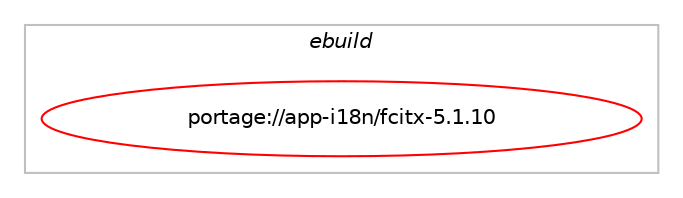 digraph prolog {

# *************
# Graph options
# *************

newrank=true;
concentrate=true;
compound=true;
graph [rankdir=LR,fontname=Helvetica,fontsize=10,ranksep=1.5];#, ranksep=2.5, nodesep=0.2];
edge  [arrowhead=vee];
node  [fontname=Helvetica,fontsize=10];

# **********
# The ebuild
# **********

subgraph cluster_leftcol {
color=gray;
label=<<i>ebuild</i>>;
id [label="portage://app-i18n/fcitx-5.1.10", color=red, width=4, href="../app-i18n/fcitx-5.1.10.svg"];
}

# ****************
# The dependencies
# ****************

subgraph cluster_midcol {
color=gray;
label=<<i>dependencies</i>>;
subgraph cluster_compile {
fillcolor="#eeeeee";
style=filled;
label=<<i>compile</i>>;
# *** BEGIN UNKNOWN DEPENDENCY TYPE (TODO) ***
# id -> equal(use_conditional_group(negative,systemd,portage://app-i18n/fcitx-5.1.10,[package_dependency(portage://app-i18n/fcitx-5.1.10,install,no,dev-libs,libuv,none,[,,],[],[]),package_dependency(portage://app-i18n/fcitx-5.1.10,install,no,sys-apps,dbus,none,[,,],[],[])]))
# *** END UNKNOWN DEPENDENCY TYPE (TODO) ***

# *** BEGIN UNKNOWN DEPENDENCY TYPE (TODO) ***
# id -> equal(use_conditional_group(positive,X,portage://app-i18n/fcitx-5.1.10,[package_dependency(portage://app-i18n/fcitx-5.1.10,install,no,dev-libs,glib,none,[,,],[slot(2)],[]),package_dependency(portage://app-i18n/fcitx-5.1.10,install,no,x11-libs,xcb-imdkit,greaterequal,[1.0.3,,,1.0.3],[slot(5)],[]),package_dependency(portage://app-i18n/fcitx-5.1.10,install,no,x11-libs,libX11,none,[,,],[],[]),package_dependency(portage://app-i18n/fcitx-5.1.10,install,no,x11-libs,libxkbfile,none,[,,],[],[]),package_dependency(portage://app-i18n/fcitx-5.1.10,install,no,x11-libs,xcb-util,none,[,,],[],[]),package_dependency(portage://app-i18n/fcitx-5.1.10,install,no,x11-libs,xcb-util-keysyms,none,[,,],[],[]),package_dependency(portage://app-i18n/fcitx-5.1.10,install,no,x11-libs,xcb-util-wm,none,[,,],[],[])]))
# *** END UNKNOWN DEPENDENCY TYPE (TODO) ***

# *** BEGIN UNKNOWN DEPENDENCY TYPE (TODO) ***
# id -> equal(use_conditional_group(positive,doc,portage://app-i18n/fcitx-5.1.10,[package_dependency(portage://app-i18n/fcitx-5.1.10,install,no,app-text,doxygen,none,[,,],[],[]),package_dependency(portage://app-i18n/fcitx-5.1.10,install,no,dev-texlive,texlive-fontutils,none,[,,],[],[])]))
# *** END UNKNOWN DEPENDENCY TYPE (TODO) ***

# *** BEGIN UNKNOWN DEPENDENCY TYPE (TODO) ***
# id -> equal(use_conditional_group(positive,emoji,portage://app-i18n/fcitx-5.1.10,[package_dependency(portage://app-i18n/fcitx-5.1.10,install,no,sys-libs,zlib,none,[,,],[],[])]))
# *** END UNKNOWN DEPENDENCY TYPE (TODO) ***

# *** BEGIN UNKNOWN DEPENDENCY TYPE (TODO) ***
# id -> equal(use_conditional_group(positive,enchant,portage://app-i18n/fcitx-5.1.10,[package_dependency(portage://app-i18n/fcitx-5.1.10,install,no,app-text,enchant,none,[,,],[slot(2)],[])]))
# *** END UNKNOWN DEPENDENCY TYPE (TODO) ***

# *** BEGIN UNKNOWN DEPENDENCY TYPE (TODO) ***
# id -> equal(use_conditional_group(positive,keyboard,portage://app-i18n/fcitx-5.1.10,[package_dependency(portage://app-i18n/fcitx-5.1.10,install,no,app-text,iso-codes,none,[,,],[],[]),package_dependency(portage://app-i18n/fcitx-5.1.10,install,no,dev-libs,expat,none,[,,],[],[]),package_dependency(portage://app-i18n/fcitx-5.1.10,install,no,dev-libs,json-c,none,[,,],any_same_slot,[]),package_dependency(portage://app-i18n/fcitx-5.1.10,install,no,x11-misc,xkeyboard-config,none,[,,],[],[]),package_dependency(portage://app-i18n/fcitx-5.1.10,install,no,x11-libs,libxkbcommon,none,[,,],[],[use(optenable(X),none),use(optenable(wayland),none)])]))
# *** END UNKNOWN DEPENDENCY TYPE (TODO) ***

# *** BEGIN UNKNOWN DEPENDENCY TYPE (TODO) ***
# id -> equal(use_conditional_group(positive,systemd,portage://app-i18n/fcitx-5.1.10,[package_dependency(portage://app-i18n/fcitx-5.1.10,install,no,sys-apps,systemd,none,[,,],[],[])]))
# *** END UNKNOWN DEPENDENCY TYPE (TODO) ***

# *** BEGIN UNKNOWN DEPENDENCY TYPE (TODO) ***
# id -> equal(use_conditional_group(positive,wayland,portage://app-i18n/fcitx-5.1.10,[package_dependency(portage://app-i18n/fcitx-5.1.10,install,no,dev-libs,glib,none,[,,],[slot(2)],[]),package_dependency(portage://app-i18n/fcitx-5.1.10,install,no,dev-libs,wayland,none,[,,],[],[]),package_dependency(portage://app-i18n/fcitx-5.1.10,install,no,dev-libs,wayland-protocols,none,[,,],[],[]),package_dependency(portage://app-i18n/fcitx-5.1.10,install,no,dev-util,wayland-scanner,none,[,,],[],[])]))
# *** END UNKNOWN DEPENDENCY TYPE (TODO) ***

# *** BEGIN UNKNOWN DEPENDENCY TYPE (TODO) ***
# id -> equal(package_dependency(portage://app-i18n/fcitx-5.1.10,install,no,dev-libs,libfmt,none,[,,],[],[]))
# *** END UNKNOWN DEPENDENCY TYPE (TODO) ***

# *** BEGIN UNKNOWN DEPENDENCY TYPE (TODO) ***
# id -> equal(package_dependency(portage://app-i18n/fcitx-5.1.10,install,no,sys-devel,gettext,none,[,,],[],[]))
# *** END UNKNOWN DEPENDENCY TYPE (TODO) ***

# *** BEGIN UNKNOWN DEPENDENCY TYPE (TODO) ***
# id -> equal(package_dependency(portage://app-i18n/fcitx-5.1.10,install,no,virtual,libintl,none,[,,],[],[]))
# *** END UNKNOWN DEPENDENCY TYPE (TODO) ***

# *** BEGIN UNKNOWN DEPENDENCY TYPE (TODO) ***
# id -> equal(package_dependency(portage://app-i18n/fcitx-5.1.10,install,no,x11-libs,cairo,none,[,,],[],[use(optenable(X),none)]))
# *** END UNKNOWN DEPENDENCY TYPE (TODO) ***

# *** BEGIN UNKNOWN DEPENDENCY TYPE (TODO) ***
# id -> equal(package_dependency(portage://app-i18n/fcitx-5.1.10,install,no,x11-libs,gdk-pixbuf,none,[,,],[slot(2)],[]))
# *** END UNKNOWN DEPENDENCY TYPE (TODO) ***

# *** BEGIN UNKNOWN DEPENDENCY TYPE (TODO) ***
# id -> equal(package_dependency(portage://app-i18n/fcitx-5.1.10,install,no,x11-libs,pango,none,[,,],[],[use(optenable(X),none)]))
# *** END UNKNOWN DEPENDENCY TYPE (TODO) ***

# *** BEGIN UNKNOWN DEPENDENCY TYPE (TODO) ***
# id -> equal(package_dependency(portage://app-i18n/fcitx-5.1.10,install,weak,app-i18n,fcitx,none,[,,],[slot(4)],[]))
# *** END UNKNOWN DEPENDENCY TYPE (TODO) ***

}
subgraph cluster_compileandrun {
fillcolor="#eeeeee";
style=filled;
label=<<i>compile and run</i>>;
}
subgraph cluster_run {
fillcolor="#eeeeee";
style=filled;
label=<<i>run</i>>;
# *** BEGIN UNKNOWN DEPENDENCY TYPE (TODO) ***
# id -> equal(use_conditional_group(negative,systemd,portage://app-i18n/fcitx-5.1.10,[package_dependency(portage://app-i18n/fcitx-5.1.10,run,no,dev-libs,libuv,none,[,,],[],[]),package_dependency(portage://app-i18n/fcitx-5.1.10,run,no,sys-apps,dbus,none,[,,],[],[])]))
# *** END UNKNOWN DEPENDENCY TYPE (TODO) ***

# *** BEGIN UNKNOWN DEPENDENCY TYPE (TODO) ***
# id -> equal(use_conditional_group(positive,X,portage://app-i18n/fcitx-5.1.10,[package_dependency(portage://app-i18n/fcitx-5.1.10,run,no,dev-libs,glib,none,[,,],[slot(2)],[]),package_dependency(portage://app-i18n/fcitx-5.1.10,run,no,x11-libs,xcb-imdkit,greaterequal,[1.0.3,,,1.0.3],[slot(5)],[]),package_dependency(portage://app-i18n/fcitx-5.1.10,run,no,x11-libs,libX11,none,[,,],[],[]),package_dependency(portage://app-i18n/fcitx-5.1.10,run,no,x11-libs,libxkbfile,none,[,,],[],[]),package_dependency(portage://app-i18n/fcitx-5.1.10,run,no,x11-libs,xcb-util,none,[,,],[],[]),package_dependency(portage://app-i18n/fcitx-5.1.10,run,no,x11-libs,xcb-util-keysyms,none,[,,],[],[]),package_dependency(portage://app-i18n/fcitx-5.1.10,run,no,x11-libs,xcb-util-wm,none,[,,],[],[])]))
# *** END UNKNOWN DEPENDENCY TYPE (TODO) ***

# *** BEGIN UNKNOWN DEPENDENCY TYPE (TODO) ***
# id -> equal(use_conditional_group(positive,doc,portage://app-i18n/fcitx-5.1.10,[package_dependency(portage://app-i18n/fcitx-5.1.10,run,no,app-text,doxygen,none,[,,],[],[]),package_dependency(portage://app-i18n/fcitx-5.1.10,run,no,dev-texlive,texlive-fontutils,none,[,,],[],[])]))
# *** END UNKNOWN DEPENDENCY TYPE (TODO) ***

# *** BEGIN UNKNOWN DEPENDENCY TYPE (TODO) ***
# id -> equal(use_conditional_group(positive,emoji,portage://app-i18n/fcitx-5.1.10,[package_dependency(portage://app-i18n/fcitx-5.1.10,run,no,sys-libs,zlib,none,[,,],[],[])]))
# *** END UNKNOWN DEPENDENCY TYPE (TODO) ***

# *** BEGIN UNKNOWN DEPENDENCY TYPE (TODO) ***
# id -> equal(use_conditional_group(positive,enchant,portage://app-i18n/fcitx-5.1.10,[package_dependency(portage://app-i18n/fcitx-5.1.10,run,no,app-text,enchant,none,[,,],[slot(2)],[])]))
# *** END UNKNOWN DEPENDENCY TYPE (TODO) ***

# *** BEGIN UNKNOWN DEPENDENCY TYPE (TODO) ***
# id -> equal(use_conditional_group(positive,keyboard,portage://app-i18n/fcitx-5.1.10,[package_dependency(portage://app-i18n/fcitx-5.1.10,run,no,app-text,iso-codes,none,[,,],[],[]),package_dependency(portage://app-i18n/fcitx-5.1.10,run,no,dev-libs,expat,none,[,,],[],[]),package_dependency(portage://app-i18n/fcitx-5.1.10,run,no,dev-libs,json-c,none,[,,],any_same_slot,[]),package_dependency(portage://app-i18n/fcitx-5.1.10,run,no,x11-misc,xkeyboard-config,none,[,,],[],[]),package_dependency(portage://app-i18n/fcitx-5.1.10,run,no,x11-libs,libxkbcommon,none,[,,],[],[use(optenable(X),none),use(optenable(wayland),none)])]))
# *** END UNKNOWN DEPENDENCY TYPE (TODO) ***

# *** BEGIN UNKNOWN DEPENDENCY TYPE (TODO) ***
# id -> equal(use_conditional_group(positive,systemd,portage://app-i18n/fcitx-5.1.10,[package_dependency(portage://app-i18n/fcitx-5.1.10,run,no,sys-apps,systemd,none,[,,],[],[])]))
# *** END UNKNOWN DEPENDENCY TYPE (TODO) ***

# *** BEGIN UNKNOWN DEPENDENCY TYPE (TODO) ***
# id -> equal(use_conditional_group(positive,wayland,portage://app-i18n/fcitx-5.1.10,[package_dependency(portage://app-i18n/fcitx-5.1.10,run,no,dev-libs,glib,none,[,,],[slot(2)],[]),package_dependency(portage://app-i18n/fcitx-5.1.10,run,no,dev-libs,wayland,none,[,,],[],[]),package_dependency(portage://app-i18n/fcitx-5.1.10,run,no,dev-libs,wayland-protocols,none,[,,],[],[]),package_dependency(portage://app-i18n/fcitx-5.1.10,run,no,dev-util,wayland-scanner,none,[,,],[],[])]))
# *** END UNKNOWN DEPENDENCY TYPE (TODO) ***

# *** BEGIN UNKNOWN DEPENDENCY TYPE (TODO) ***
# id -> equal(package_dependency(portage://app-i18n/fcitx-5.1.10,run,no,dev-libs,libfmt,none,[,,],[],[]))
# *** END UNKNOWN DEPENDENCY TYPE (TODO) ***

# *** BEGIN UNKNOWN DEPENDENCY TYPE (TODO) ***
# id -> equal(package_dependency(portage://app-i18n/fcitx-5.1.10,run,no,sys-devel,gettext,none,[,,],[],[]))
# *** END UNKNOWN DEPENDENCY TYPE (TODO) ***

# *** BEGIN UNKNOWN DEPENDENCY TYPE (TODO) ***
# id -> equal(package_dependency(portage://app-i18n/fcitx-5.1.10,run,no,virtual,libintl,none,[,,],[],[]))
# *** END UNKNOWN DEPENDENCY TYPE (TODO) ***

# *** BEGIN UNKNOWN DEPENDENCY TYPE (TODO) ***
# id -> equal(package_dependency(portage://app-i18n/fcitx-5.1.10,run,no,x11-libs,cairo,none,[,,],[],[use(optenable(X),none)]))
# *** END UNKNOWN DEPENDENCY TYPE (TODO) ***

# *** BEGIN UNKNOWN DEPENDENCY TYPE (TODO) ***
# id -> equal(package_dependency(portage://app-i18n/fcitx-5.1.10,run,no,x11-libs,gdk-pixbuf,none,[,,],[slot(2)],[]))
# *** END UNKNOWN DEPENDENCY TYPE (TODO) ***

# *** BEGIN UNKNOWN DEPENDENCY TYPE (TODO) ***
# id -> equal(package_dependency(portage://app-i18n/fcitx-5.1.10,run,no,x11-libs,pango,none,[,,],[],[use(optenable(X),none)]))
# *** END UNKNOWN DEPENDENCY TYPE (TODO) ***

# *** BEGIN UNKNOWN DEPENDENCY TYPE (TODO) ***
# id -> equal(package_dependency(portage://app-i18n/fcitx-5.1.10,run,weak,app-i18n,fcitx,none,[,,],[slot(4)],[]))
# *** END UNKNOWN DEPENDENCY TYPE (TODO) ***

}
}

# **************
# The candidates
# **************

subgraph cluster_choices {
rank=same;
color=gray;
label=<<i>candidates</i>>;

}

}
